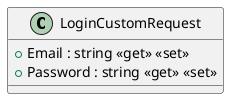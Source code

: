 @startuml
class LoginCustomRequest {
    + Email : string <<get>> <<set>>
    + Password : string <<get>> <<set>>
}
@enduml
